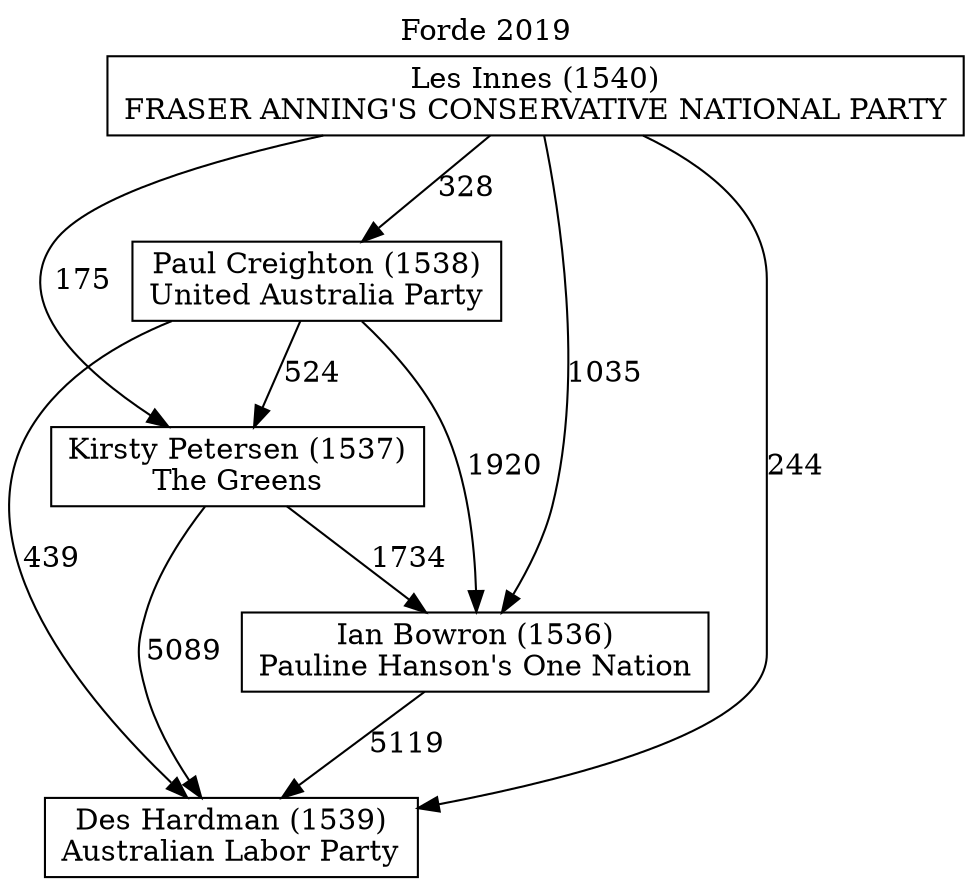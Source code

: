 // House preference flow
digraph "Des Hardman (1539)_Forde_2019" {
	graph [label="Forde 2019" labelloc=t mclimit=10]
	node [shape=box]
	"Des Hardman (1539)" [label="Des Hardman (1539)
Australian Labor Party"]
	"Ian Bowron (1536)" [label="Ian Bowron (1536)
Pauline Hanson's One Nation"]
	"Kirsty Petersen (1537)" [label="Kirsty Petersen (1537)
The Greens"]
	"Les Innes (1540)" [label="Les Innes (1540)
FRASER ANNING'S CONSERVATIVE NATIONAL PARTY"]
	"Paul Creighton (1538)" [label="Paul Creighton (1538)
United Australia Party"]
	"Ian Bowron (1536)" -> "Des Hardman (1539)" [label=5119]
	"Kirsty Petersen (1537)" -> "Des Hardman (1539)" [label=5089]
	"Kirsty Petersen (1537)" -> "Ian Bowron (1536)" [label=1734]
	"Les Innes (1540)" -> "Des Hardman (1539)" [label=244]
	"Les Innes (1540)" -> "Ian Bowron (1536)" [label=1035]
	"Les Innes (1540)" -> "Kirsty Petersen (1537)" [label=175]
	"Les Innes (1540)" -> "Paul Creighton (1538)" [label=328]
	"Paul Creighton (1538)" -> "Des Hardman (1539)" [label=439]
	"Paul Creighton (1538)" -> "Ian Bowron (1536)" [label=1920]
	"Paul Creighton (1538)" -> "Kirsty Petersen (1537)" [label=524]
}
